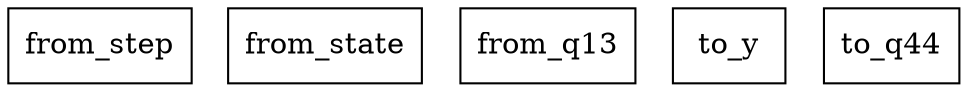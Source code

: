 digraph {
    graph [rankdir=TB
          ,bgcolor=transparent];
    node [shape=box
         ,fillcolor=white
         ,style=filled];
    0 [label=<from_step>];
    1 [label=<from_state>];
    2 [label=<from_q13>];
    3 [label=<to_y>];
    4 [label=<to_q44>];
}